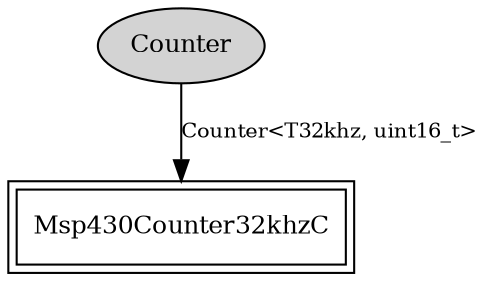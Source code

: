 digraph "tos.chips.msp430.timer.Counter32khz16C" {
  n0x7fcf8f830110 [shape=ellipse, style=filled, label="Counter", fontsize=12];
  "Msp430Counter32khzC" [fontsize=12, shape=box,peripheries=2, URL="../chtml/tos.chips.msp430.timer.Msp430Counter32khzC.html"];
  "n0x7fcf8f830110" -> "Msp430Counter32khzC" [label="Counter<T32khz, uint16_t>", URL="../ihtml/tos.lib.timer.Counter.html", fontsize=10];
}
